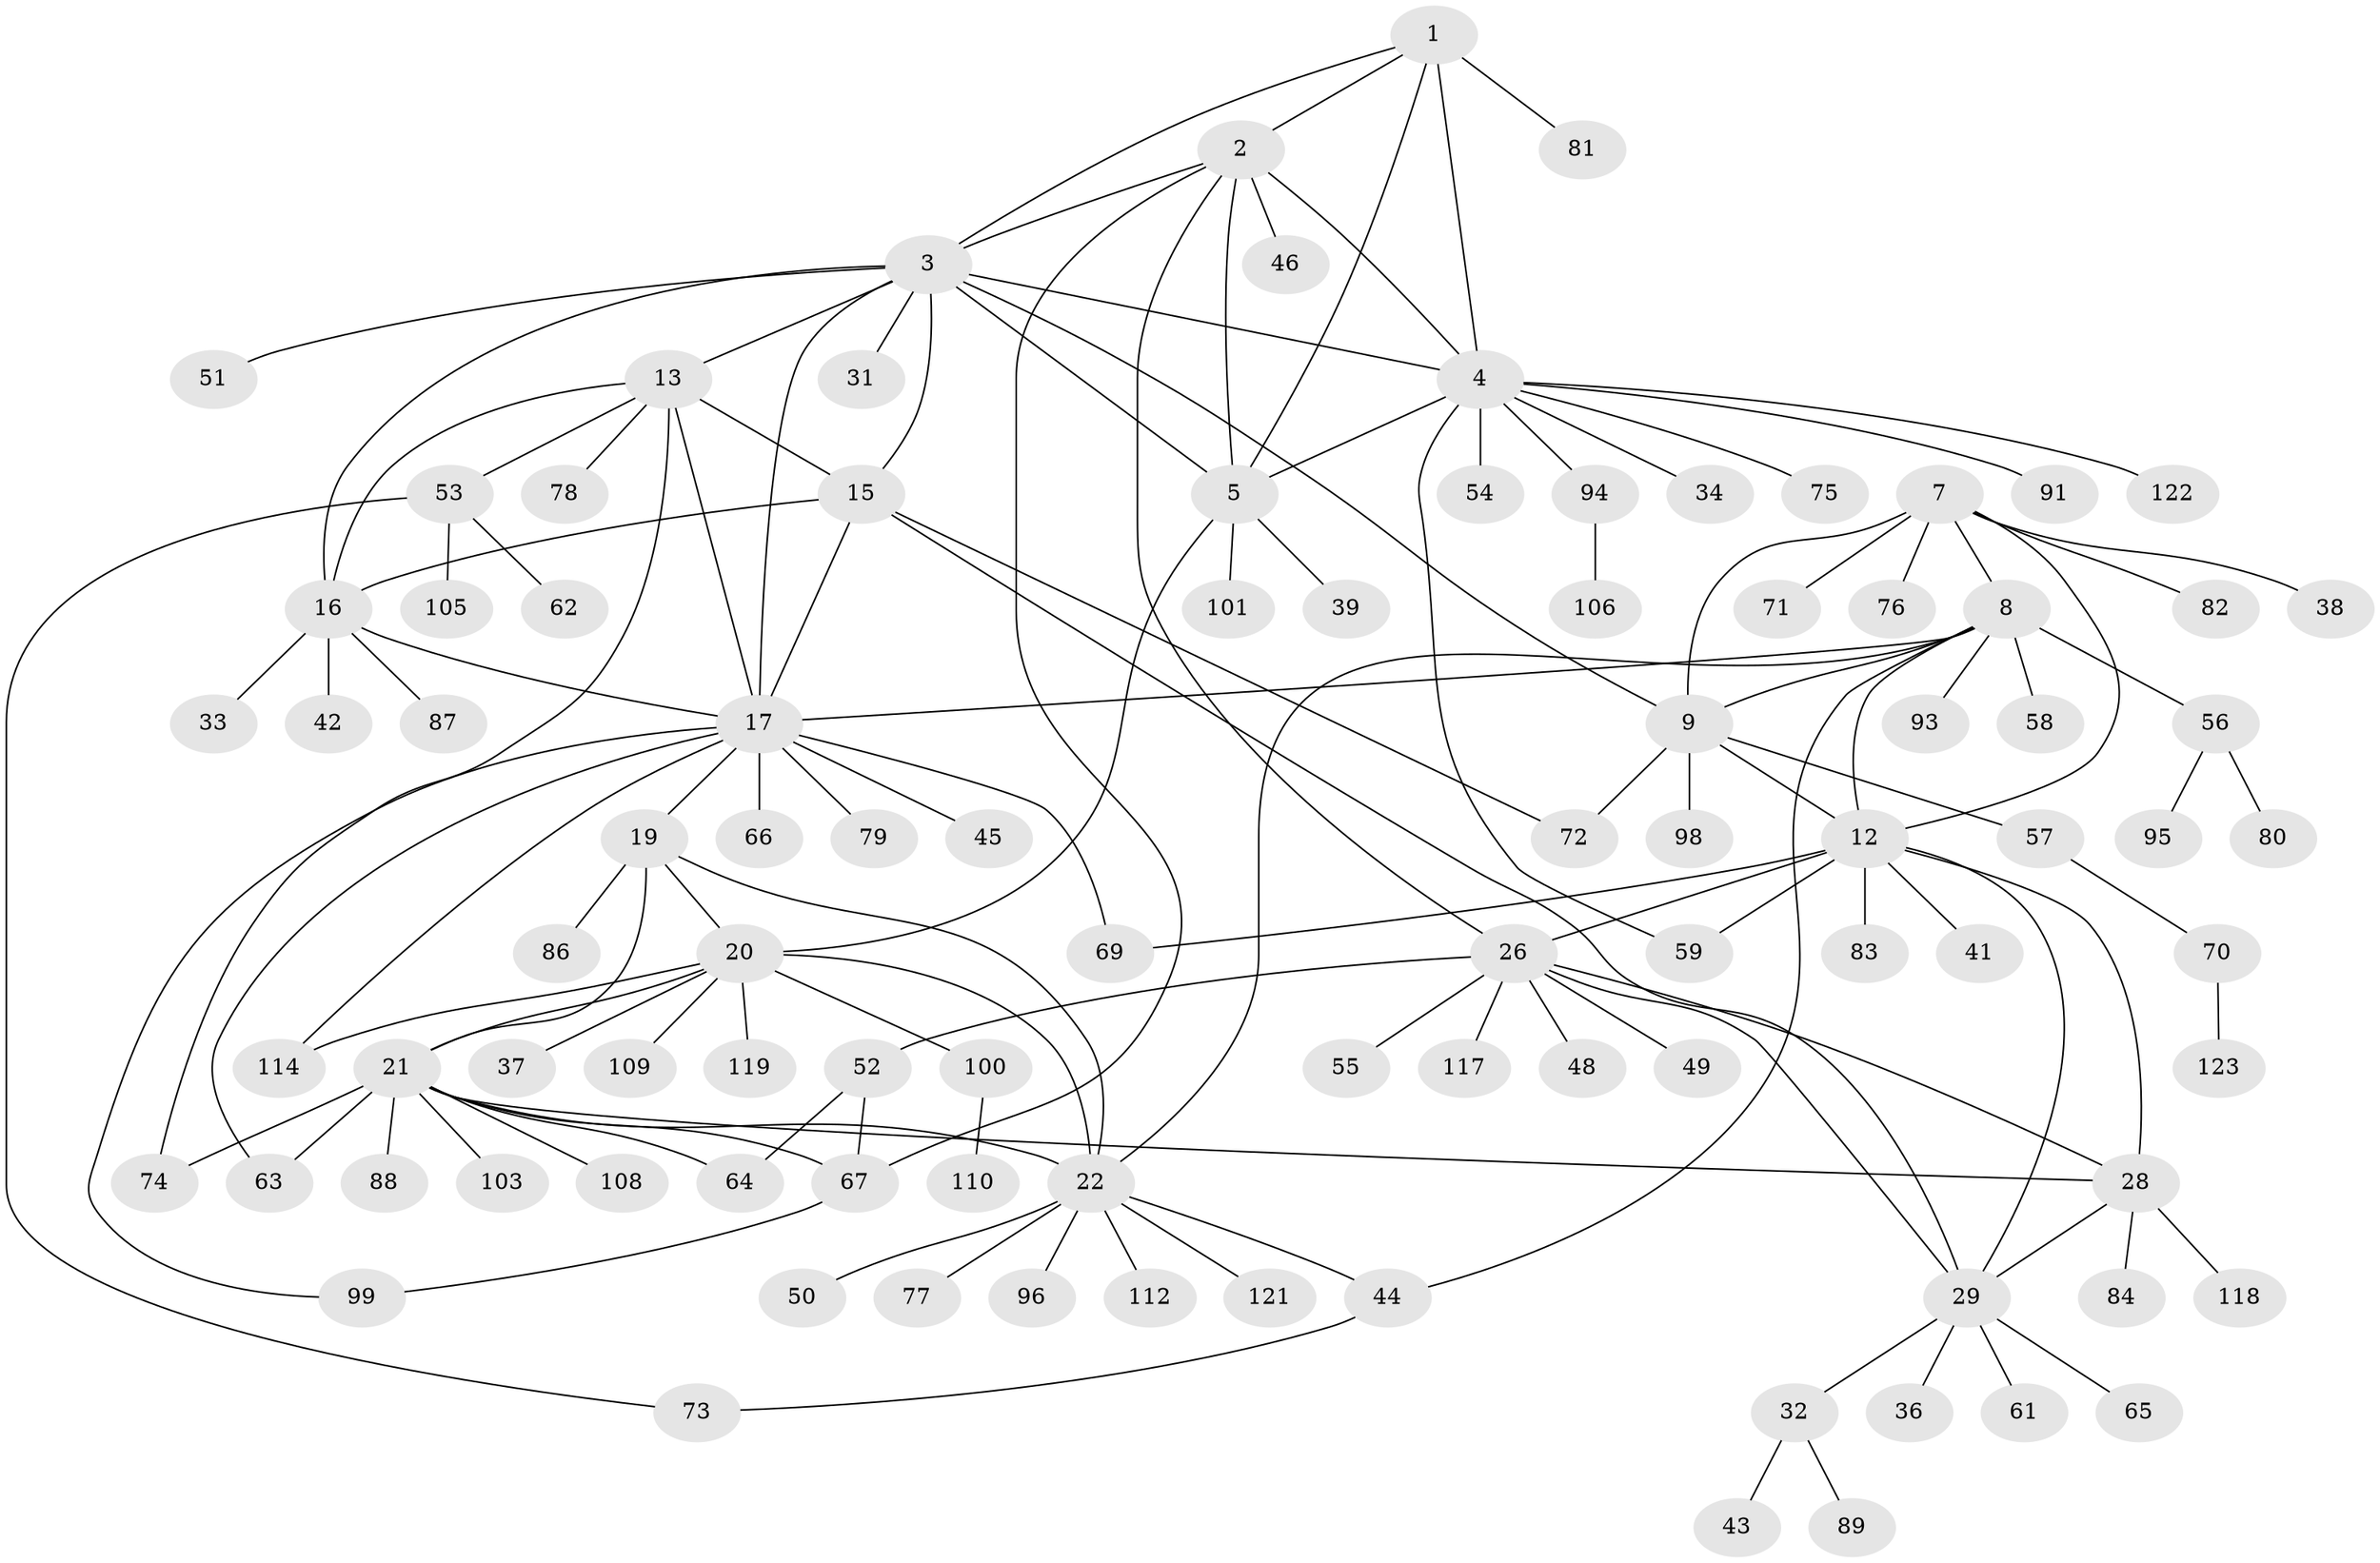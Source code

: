 // Generated by graph-tools (version 1.1) at 2025/24/03/03/25 07:24:13]
// undirected, 96 vertices, 134 edges
graph export_dot {
graph [start="1"]
  node [color=gray90,style=filled];
  1 [super="+120"];
  2;
  3 [super="+14"];
  4 [super="+6"];
  5 [super="+35"];
  7 [super="+10"];
  8 [super="+104"];
  9 [super="+11"];
  12 [super="+25"];
  13 [super="+97"];
  15 [super="+40"];
  16 [super="+102"];
  17 [super="+18"];
  19;
  20 [super="+24"];
  21 [super="+47"];
  22 [super="+23"];
  26 [super="+27"];
  28 [super="+60"];
  29 [super="+30"];
  31;
  32;
  33;
  34 [super="+111"];
  36;
  37;
  38;
  39;
  41 [super="+116"];
  42;
  43 [super="+115"];
  44;
  45;
  46;
  48 [super="+90"];
  49;
  50;
  51;
  52;
  53 [super="+92"];
  54;
  55;
  56;
  57;
  58;
  59;
  61;
  62;
  63 [super="+68"];
  64;
  65;
  66;
  67 [super="+85"];
  69;
  70;
  71;
  72;
  73;
  74;
  75;
  76;
  77;
  78;
  79;
  80;
  81;
  82 [super="+107"];
  83;
  84;
  86 [super="+113"];
  87;
  88;
  89;
  91;
  93;
  94;
  95;
  96;
  98;
  99;
  100;
  101;
  103;
  105;
  106;
  108;
  109;
  110;
  112;
  114;
  117;
  118;
  119;
  121;
  122;
  123;
  1 -- 2;
  1 -- 3;
  1 -- 4 [weight=2];
  1 -- 5;
  1 -- 81;
  2 -- 3;
  2 -- 4 [weight=2];
  2 -- 5;
  2 -- 26;
  2 -- 46;
  2 -- 67;
  3 -- 4 [weight=2];
  3 -- 5;
  3 -- 51;
  3 -- 16;
  3 -- 17 [weight=2];
  3 -- 15;
  3 -- 13;
  3 -- 31;
  3 -- 9;
  4 -- 5 [weight=2];
  4 -- 54;
  4 -- 59;
  4 -- 94;
  4 -- 122;
  4 -- 34;
  4 -- 75;
  4 -- 91;
  5 -- 20;
  5 -- 39;
  5 -- 101;
  7 -- 8 [weight=2];
  7 -- 9 [weight=4];
  7 -- 12 [weight=2];
  7 -- 38;
  7 -- 71;
  7 -- 82;
  7 -- 76;
  8 -- 9 [weight=2];
  8 -- 12;
  8 -- 17;
  8 -- 44;
  8 -- 56;
  8 -- 58;
  8 -- 93;
  8 -- 22;
  9 -- 12 [weight=2];
  9 -- 57;
  9 -- 98;
  9 -- 72;
  12 -- 59;
  12 -- 69;
  12 -- 29 [weight=2];
  12 -- 83;
  12 -- 41;
  12 -- 26 [weight=2];
  12 -- 28;
  13 -- 15;
  13 -- 16;
  13 -- 17 [weight=2];
  13 -- 53;
  13 -- 74;
  13 -- 78;
  15 -- 16;
  15 -- 17 [weight=2];
  15 -- 72;
  15 -- 29;
  16 -- 17 [weight=2];
  16 -- 33;
  16 -- 42;
  16 -- 87;
  17 -- 66;
  17 -- 69;
  17 -- 79;
  17 -- 114;
  17 -- 99;
  17 -- 45;
  17 -- 19;
  17 -- 63;
  19 -- 20 [weight=2];
  19 -- 21;
  19 -- 22 [weight=2];
  19 -- 86;
  20 -- 21 [weight=2];
  20 -- 22 [weight=4];
  20 -- 114;
  20 -- 100;
  20 -- 37;
  20 -- 109;
  20 -- 119;
  21 -- 22 [weight=2];
  21 -- 28;
  21 -- 63;
  21 -- 64;
  21 -- 67;
  21 -- 74;
  21 -- 103;
  21 -- 108;
  21 -- 88;
  22 -- 96;
  22 -- 112;
  22 -- 44;
  22 -- 77;
  22 -- 50;
  22 -- 121;
  26 -- 28 [weight=2];
  26 -- 29 [weight=4];
  26 -- 52;
  26 -- 48;
  26 -- 49;
  26 -- 117;
  26 -- 55;
  28 -- 29 [weight=2];
  28 -- 84;
  28 -- 118;
  29 -- 61;
  29 -- 65;
  29 -- 32;
  29 -- 36;
  32 -- 43;
  32 -- 89;
  44 -- 73;
  52 -- 64;
  52 -- 67;
  53 -- 62;
  53 -- 73;
  53 -- 105;
  56 -- 80;
  56 -- 95;
  57 -- 70;
  67 -- 99;
  70 -- 123;
  94 -- 106;
  100 -- 110;
}

